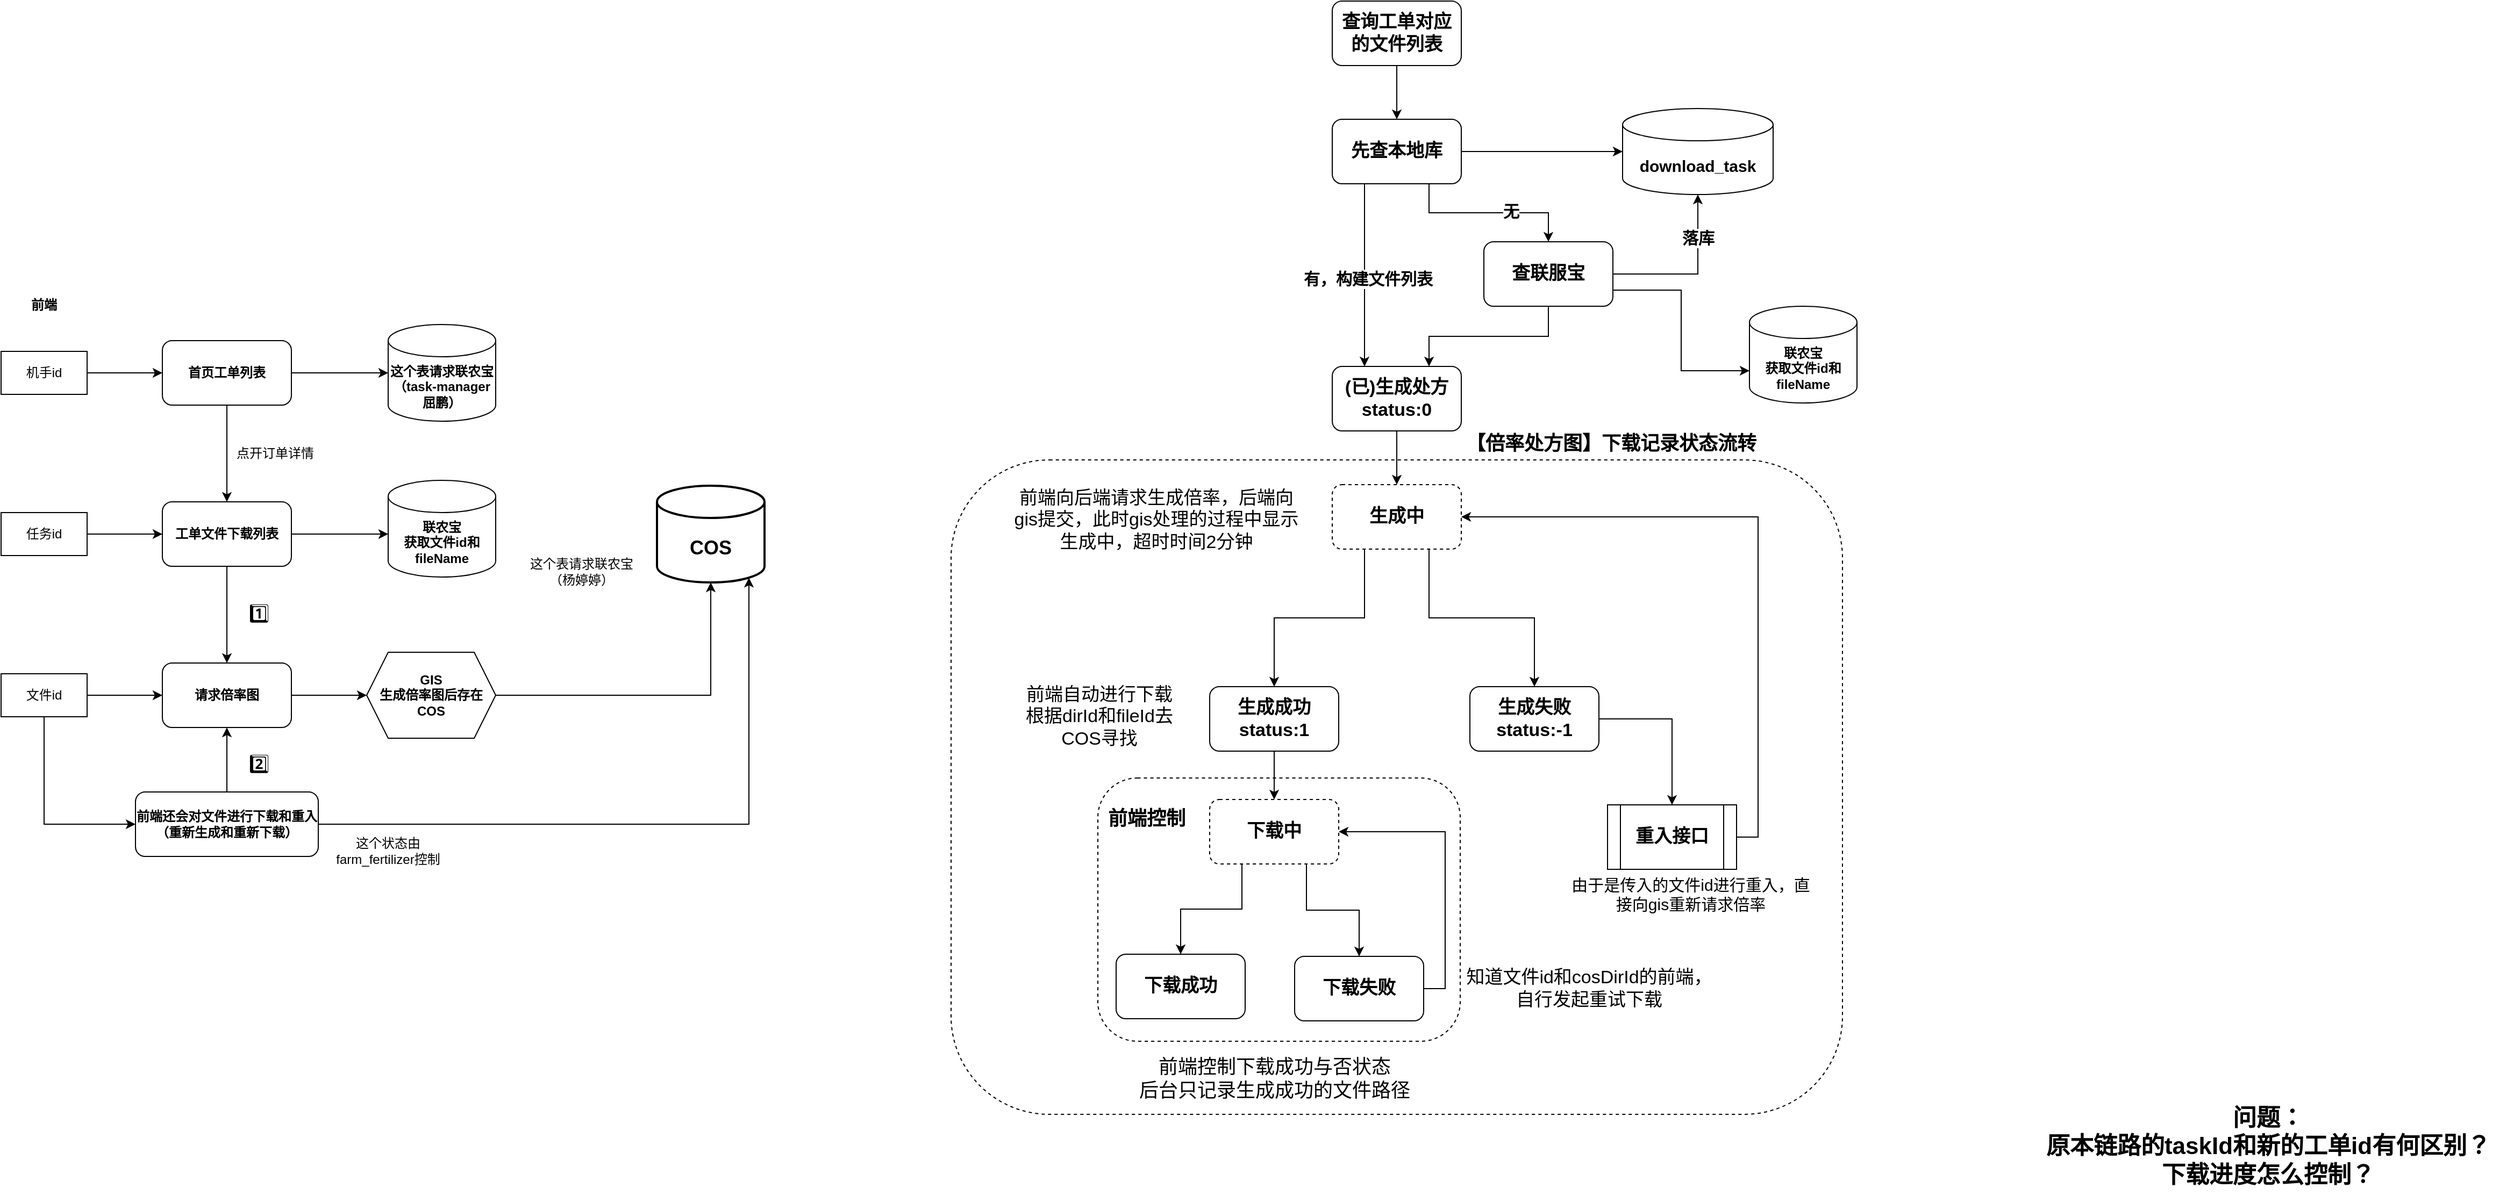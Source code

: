 <mxfile version="26.0.11">
  <diagram name="第 1 页" id="-bFmWnIOgYskP8WVXcl6">
    <mxGraphModel dx="1793" dy="1451" grid="0" gridSize="10" guides="1" tooltips="1" connect="1" arrows="1" fold="1" page="0" pageScale="1" pageWidth="827" pageHeight="1169" math="0" shadow="0">
      <root>
        <mxCell id="0" />
        <mxCell id="1" parent="0" />
        <mxCell id="Cx2d999oBa-6Gh2xM0pa-108" value="" style="rounded=1;whiteSpace=wrap;html=1;dashed=1;" parent="1" vertex="1">
          <mxGeometry x="1063.5" y="321" width="829" height="609" as="geometry" />
        </mxCell>
        <mxCell id="Cx2d999oBa-6Gh2xM0pa-79" value="" style="rounded=1;whiteSpace=wrap;html=1;dashed=1;" parent="1" vertex="1">
          <mxGeometry x="1200" y="617" width="337" height="245" as="geometry" />
        </mxCell>
        <mxCell id="Cx2d999oBa-6Gh2xM0pa-6" style="edgeStyle=orthogonalEdgeStyle;rounded=0;orthogonalLoop=1;jettySize=auto;html=1;exitX=0.5;exitY=1;exitDx=0;exitDy=0;entryX=0.5;entryY=0;entryDx=0;entryDy=0;" parent="1" source="Cx2d999oBa-6Gh2xM0pa-1" target="Cx2d999oBa-6Gh2xM0pa-5" edge="1">
          <mxGeometry relative="1" as="geometry" />
        </mxCell>
        <mxCell id="Cx2d999oBa-6Gh2xM0pa-1" value="首页工单列表" style="rounded=1;whiteSpace=wrap;html=1;fontStyle=1" parent="1" vertex="1">
          <mxGeometry x="330" y="210" width="120" height="60" as="geometry" />
        </mxCell>
        <mxCell id="Cx2d999oBa-6Gh2xM0pa-4" style="edgeStyle=orthogonalEdgeStyle;rounded=0;orthogonalLoop=1;jettySize=auto;html=1;exitX=1;exitY=0.5;exitDx=0;exitDy=0;entryX=0;entryY=0.5;entryDx=0;entryDy=0;" parent="1" source="Cx2d999oBa-6Gh2xM0pa-3" target="Cx2d999oBa-6Gh2xM0pa-1" edge="1">
          <mxGeometry relative="1" as="geometry" />
        </mxCell>
        <mxCell id="Cx2d999oBa-6Gh2xM0pa-3" value="机手id" style="rounded=0;whiteSpace=wrap;html=1;" parent="1" vertex="1">
          <mxGeometry x="180" y="220" width="80" height="40" as="geometry" />
        </mxCell>
        <mxCell id="Cx2d999oBa-6Gh2xM0pa-14" style="edgeStyle=orthogonalEdgeStyle;rounded=0;orthogonalLoop=1;jettySize=auto;html=1;exitX=1;exitY=0.5;exitDx=0;exitDy=0;" parent="1" source="Cx2d999oBa-6Gh2xM0pa-5" edge="1">
          <mxGeometry relative="1" as="geometry">
            <mxPoint x="540" y="390" as="targetPoint" />
          </mxGeometry>
        </mxCell>
        <mxCell id="Cx2d999oBa-6Gh2xM0pa-15" style="edgeStyle=orthogonalEdgeStyle;rounded=0;orthogonalLoop=1;jettySize=auto;html=1;exitX=0.5;exitY=1;exitDx=0;exitDy=0;" parent="1" source="Cx2d999oBa-6Gh2xM0pa-5" edge="1">
          <mxGeometry relative="1" as="geometry">
            <mxPoint x="390" y="510" as="targetPoint" />
          </mxGeometry>
        </mxCell>
        <mxCell id="Cx2d999oBa-6Gh2xM0pa-5" value="工单文件下载列表" style="rounded=1;whiteSpace=wrap;html=1;fontStyle=1" parent="1" vertex="1">
          <mxGeometry x="330" y="360" width="120" height="60" as="geometry" />
        </mxCell>
        <mxCell id="Cx2d999oBa-6Gh2xM0pa-7" value="点开订单详情" style="text;html=1;align=center;verticalAlign=middle;whiteSpace=wrap;rounded=0;" parent="1" vertex="1">
          <mxGeometry x="390" y="300" width="90" height="30" as="geometry" />
        </mxCell>
        <mxCell id="Cx2d999oBa-6Gh2xM0pa-9" style="edgeStyle=orthogonalEdgeStyle;rounded=0;orthogonalLoop=1;jettySize=auto;html=1;exitX=1;exitY=0.5;exitDx=0;exitDy=0;" parent="1" source="Cx2d999oBa-6Gh2xM0pa-8" target="Cx2d999oBa-6Gh2xM0pa-5" edge="1">
          <mxGeometry relative="1" as="geometry" />
        </mxCell>
        <mxCell id="Cx2d999oBa-6Gh2xM0pa-8" value="任务id" style="rounded=0;whiteSpace=wrap;html=1;" parent="1" vertex="1">
          <mxGeometry x="180" y="370" width="80" height="40" as="geometry" />
        </mxCell>
        <mxCell id="Cx2d999oBa-6Gh2xM0pa-11" value="这个表请求联农宝&lt;div&gt;（杨婷婷）&lt;/div&gt;" style="text;html=1;align=center;verticalAlign=middle;whiteSpace=wrap;rounded=0;" parent="1" vertex="1">
          <mxGeometry x="660" y="410" width="120" height="30" as="geometry" />
        </mxCell>
        <mxCell id="Cx2d999oBa-6Gh2xM0pa-18" style="edgeStyle=orthogonalEdgeStyle;rounded=0;orthogonalLoop=1;jettySize=auto;html=1;exitX=1;exitY=0.5;exitDx=0;exitDy=0;entryX=0;entryY=0.5;entryDx=0;entryDy=0;" parent="1" source="Cx2d999oBa-6Gh2xM0pa-16" target="Cx2d999oBa-6Gh2xM0pa-17" edge="1">
          <mxGeometry relative="1" as="geometry" />
        </mxCell>
        <mxCell id="Cx2d999oBa-6Gh2xM0pa-29" style="edgeStyle=orthogonalEdgeStyle;rounded=0;orthogonalLoop=1;jettySize=auto;html=1;exitX=0.5;exitY=1;exitDx=0;exitDy=0;entryX=0;entryY=0.5;entryDx=0;entryDy=0;" parent="1" source="Cx2d999oBa-6Gh2xM0pa-16" target="Cx2d999oBa-6Gh2xM0pa-28" edge="1">
          <mxGeometry relative="1" as="geometry" />
        </mxCell>
        <mxCell id="Cx2d999oBa-6Gh2xM0pa-16" value="文件id" style="rounded=0;whiteSpace=wrap;html=1;" parent="1" vertex="1">
          <mxGeometry x="180" y="520" width="80" height="40" as="geometry" />
        </mxCell>
        <mxCell id="Cx2d999oBa-6Gh2xM0pa-27" style="edgeStyle=orthogonalEdgeStyle;rounded=0;orthogonalLoop=1;jettySize=auto;html=1;exitX=1;exitY=0.5;exitDx=0;exitDy=0;" parent="1" source="Cx2d999oBa-6Gh2xM0pa-17" target="Cx2d999oBa-6Gh2xM0pa-26" edge="1">
          <mxGeometry relative="1" as="geometry" />
        </mxCell>
        <mxCell id="Cx2d999oBa-6Gh2xM0pa-17" value="请求倍率图" style="rounded=1;whiteSpace=wrap;html=1;fontStyle=1" parent="1" vertex="1">
          <mxGeometry x="330" y="510" width="120" height="60" as="geometry" />
        </mxCell>
        <mxCell id="Cx2d999oBa-6Gh2xM0pa-19" value="&lt;span style=&quot;font-weight: 700;&quot;&gt;联农宝&lt;/span&gt;&lt;div style=&quot;font-weight: 700;&quot;&gt;获取文件id和fileName&lt;/div&gt;" style="shape=cylinder3;whiteSpace=wrap;html=1;boundedLbl=1;backgroundOutline=1;size=15;" parent="1" vertex="1">
          <mxGeometry x="540" y="340" width="100" height="90" as="geometry" />
        </mxCell>
        <mxCell id="Cx2d999oBa-6Gh2xM0pa-22" value="这个表请求联农宝（task-manager&lt;div&gt;屈鹏）&lt;br&gt;&lt;/div&gt;" style="shape=cylinder3;whiteSpace=wrap;html=1;boundedLbl=1;backgroundOutline=1;size=15;fontStyle=1" parent="1" vertex="1">
          <mxGeometry x="540" y="195" width="100" height="90" as="geometry" />
        </mxCell>
        <mxCell id="Cx2d999oBa-6Gh2xM0pa-23" style="edgeStyle=orthogonalEdgeStyle;rounded=0;orthogonalLoop=1;jettySize=auto;html=1;exitX=1;exitY=0.5;exitDx=0;exitDy=0;entryX=0;entryY=0.5;entryDx=0;entryDy=0;entryPerimeter=0;" parent="1" source="Cx2d999oBa-6Gh2xM0pa-1" target="Cx2d999oBa-6Gh2xM0pa-22" edge="1">
          <mxGeometry relative="1" as="geometry" />
        </mxCell>
        <mxCell id="Cx2d999oBa-6Gh2xM0pa-25" value="COS" style="shape=cylinder3;whiteSpace=wrap;html=1;boundedLbl=1;backgroundOutline=1;size=15;fontStyle=1;strokeWidth=2;perimeterSpacing=0;fontSize=18;" parent="1" vertex="1">
          <mxGeometry x="790" y="345" width="100" height="90" as="geometry" />
        </mxCell>
        <mxCell id="Cx2d999oBa-6Gh2xM0pa-26" value="&lt;b&gt;GIS&lt;/b&gt;&lt;div&gt;&lt;b&gt;生成倍率图后存在COS&lt;/b&gt;&lt;/div&gt;" style="shape=hexagon;perimeter=hexagonPerimeter2;whiteSpace=wrap;html=1;fixedSize=1;" parent="1" vertex="1">
          <mxGeometry x="520" y="500" width="120" height="80" as="geometry" />
        </mxCell>
        <mxCell id="Cx2d999oBa-6Gh2xM0pa-33" style="edgeStyle=orthogonalEdgeStyle;rounded=0;orthogonalLoop=1;jettySize=auto;html=1;exitX=0.5;exitY=0;exitDx=0;exitDy=0;entryX=0.5;entryY=1;entryDx=0;entryDy=0;" parent="1" source="Cx2d999oBa-6Gh2xM0pa-28" target="Cx2d999oBa-6Gh2xM0pa-17" edge="1">
          <mxGeometry relative="1" as="geometry" />
        </mxCell>
        <mxCell id="Cx2d999oBa-6Gh2xM0pa-28" value="前端还会对文件进行下载和重入&lt;div&gt;（重新生成和重新下载）&lt;/div&gt;" style="rounded=1;whiteSpace=wrap;html=1;fontStyle=1" parent="1" vertex="1">
          <mxGeometry x="305" y="630" width="170" height="60" as="geometry" />
        </mxCell>
        <mxCell id="Cx2d999oBa-6Gh2xM0pa-30" value="这个状态由farm_fertilizer控制" style="text;html=1;align=center;verticalAlign=middle;whiteSpace=wrap;rounded=0;" parent="1" vertex="1">
          <mxGeometry x="490" y="670" width="100" height="30" as="geometry" />
        </mxCell>
        <mxCell id="Cx2d999oBa-6Gh2xM0pa-31" style="edgeStyle=orthogonalEdgeStyle;rounded=0;orthogonalLoop=1;jettySize=auto;html=1;exitX=1;exitY=0.5;exitDx=0;exitDy=0;entryX=0.5;entryY=1;entryDx=0;entryDy=0;entryPerimeter=0;" parent="1" source="Cx2d999oBa-6Gh2xM0pa-26" target="Cx2d999oBa-6Gh2xM0pa-25" edge="1">
          <mxGeometry relative="1" as="geometry" />
        </mxCell>
        <mxCell id="Cx2d999oBa-6Gh2xM0pa-34" style="edgeStyle=orthogonalEdgeStyle;rounded=0;orthogonalLoop=1;jettySize=auto;html=1;exitX=1;exitY=0.5;exitDx=0;exitDy=0;entryX=0.855;entryY=1;entryDx=0;entryDy=-4.35;entryPerimeter=0;" parent="1" source="Cx2d999oBa-6Gh2xM0pa-28" target="Cx2d999oBa-6Gh2xM0pa-25" edge="1">
          <mxGeometry relative="1" as="geometry" />
        </mxCell>
        <mxCell id="Cx2d999oBa-6Gh2xM0pa-35" value="&lt;font style=&quot;font-size: 17px;&quot;&gt;1️⃣&lt;/font&gt;" style="text;html=1;align=center;verticalAlign=middle;whiteSpace=wrap;rounded=0;" parent="1" vertex="1">
          <mxGeometry x="390" y="450" width="60" height="30" as="geometry" />
        </mxCell>
        <mxCell id="Cx2d999oBa-6Gh2xM0pa-36" value="&lt;font style=&quot;font-size: 17px;&quot;&gt;2️⃣&lt;/font&gt;" style="text;html=1;align=center;verticalAlign=middle;whiteSpace=wrap;rounded=0;" parent="1" vertex="1">
          <mxGeometry x="390" y="590" width="60" height="30" as="geometry" />
        </mxCell>
        <mxCell id="Cx2d999oBa-6Gh2xM0pa-37" value="前端" style="text;html=1;align=center;verticalAlign=middle;whiteSpace=wrap;rounded=0;fontStyle=1" parent="1" vertex="1">
          <mxGeometry x="190" y="162" width="60" height="30" as="geometry" />
        </mxCell>
        <mxCell id="Cx2d999oBa-6Gh2xM0pa-45" style="edgeStyle=orthogonalEdgeStyle;rounded=0;orthogonalLoop=1;jettySize=auto;html=1;exitX=0.5;exitY=1;exitDx=0;exitDy=0;entryX=0.5;entryY=0;entryDx=0;entryDy=0;" parent="1" source="Cx2d999oBa-6Gh2xM0pa-39" target="Cx2d999oBa-6Gh2xM0pa-42" edge="1">
          <mxGeometry relative="1" as="geometry" />
        </mxCell>
        <mxCell id="Cx2d999oBa-6Gh2xM0pa-39" value="&lt;font style=&quot;font-size: 17px;&quot;&gt;(已)生成处方&lt;/font&gt;&lt;div&gt;&lt;font style=&quot;font-size: 17px;&quot;&gt;status:0&lt;/font&gt;&lt;/div&gt;" style="rounded=1;whiteSpace=wrap;html=1;fontStyle=1" parent="1" vertex="1">
          <mxGeometry x="1418" y="234" width="120" height="60" as="geometry" />
        </mxCell>
        <mxCell id="Cx2d999oBa-6Gh2xM0pa-40" value="&lt;b&gt;&lt;font style=&quot;font-size: 18px;&quot;&gt;【倍率处方图】下载记录状态流转&lt;/font&gt;&lt;/b&gt;" style="text;html=1;align=center;verticalAlign=middle;whiteSpace=wrap;rounded=0;" parent="1" vertex="1">
          <mxGeometry x="1524" y="291" width="307" height="30" as="geometry" />
        </mxCell>
        <mxCell id="Cx2d999oBa-6Gh2xM0pa-49" style="edgeStyle=orthogonalEdgeStyle;rounded=0;orthogonalLoop=1;jettySize=auto;html=1;exitX=0.25;exitY=1;exitDx=0;exitDy=0;" parent="1" source="Cx2d999oBa-6Gh2xM0pa-42" target="Cx2d999oBa-6Gh2xM0pa-46" edge="1">
          <mxGeometry relative="1" as="geometry" />
        </mxCell>
        <mxCell id="Cx2d999oBa-6Gh2xM0pa-50" style="edgeStyle=orthogonalEdgeStyle;rounded=0;orthogonalLoop=1;jettySize=auto;html=1;exitX=0.75;exitY=1;exitDx=0;exitDy=0;entryX=0.5;entryY=0;entryDx=0;entryDy=0;" parent="1" source="Cx2d999oBa-6Gh2xM0pa-42" target="Cx2d999oBa-6Gh2xM0pa-48" edge="1">
          <mxGeometry relative="1" as="geometry" />
        </mxCell>
        <mxCell id="Cx2d999oBa-6Gh2xM0pa-42" value="&lt;font style=&quot;font-size: 17px;&quot;&gt;生成中&lt;/font&gt;" style="rounded=1;whiteSpace=wrap;html=1;fontStyle=1;dashed=1;" parent="1" vertex="1">
          <mxGeometry x="1418" y="344" width="120" height="60" as="geometry" />
        </mxCell>
        <mxCell id="Cx2d999oBa-6Gh2xM0pa-43" value="前端向后端请求生成倍率，后端向gis提交，此时gis处理的过程中显示生成中，超时时间2分钟" style="text;html=1;align=center;verticalAlign=middle;whiteSpace=wrap;rounded=0;fontSize=17;" parent="1" vertex="1">
          <mxGeometry x="1116" y="362" width="277" height="30" as="geometry" />
        </mxCell>
        <mxCell id="Cx2d999oBa-6Gh2xM0pa-58" style="edgeStyle=orthogonalEdgeStyle;rounded=0;orthogonalLoop=1;jettySize=auto;html=1;exitX=0.5;exitY=1;exitDx=0;exitDy=0;entryX=0.5;entryY=0;entryDx=0;entryDy=0;" parent="1" source="Cx2d999oBa-6Gh2xM0pa-46" target="Cx2d999oBa-6Gh2xM0pa-57" edge="1">
          <mxGeometry relative="1" as="geometry" />
        </mxCell>
        <mxCell id="Cx2d999oBa-6Gh2xM0pa-46" value="&lt;font style=&quot;font-size: 17px;&quot;&gt;生成成功&lt;/font&gt;&lt;div&gt;&lt;span style=&quot;font-size: 17px;&quot;&gt;status:1&lt;/span&gt;&lt;/div&gt;" style="rounded=1;whiteSpace=wrap;html=1;fontStyle=1" parent="1" vertex="1">
          <mxGeometry x="1304" y="532" width="120" height="60" as="geometry" />
        </mxCell>
        <mxCell id="Cx2d999oBa-6Gh2xM0pa-67" style="edgeStyle=orthogonalEdgeStyle;rounded=0;orthogonalLoop=1;jettySize=auto;html=1;exitX=1;exitY=0.5;exitDx=0;exitDy=0;entryX=0.5;entryY=0;entryDx=0;entryDy=0;" parent="1" source="Cx2d999oBa-6Gh2xM0pa-48" target="Cx2d999oBa-6Gh2xM0pa-66" edge="1">
          <mxGeometry relative="1" as="geometry" />
        </mxCell>
        <mxCell id="Cx2d999oBa-6Gh2xM0pa-48" value="&lt;font style=&quot;font-size: 17px;&quot;&gt;生成失败&lt;/font&gt;&lt;div&gt;&lt;font style=&quot;font-size: 17px;&quot;&gt;status:-1&lt;br&gt;&lt;/font&gt;&lt;/div&gt;" style="rounded=1;whiteSpace=wrap;html=1;fontStyle=1" parent="1" vertex="1">
          <mxGeometry x="1546" y="532" width="120" height="60" as="geometry" />
        </mxCell>
        <mxCell id="Cx2d999oBa-6Gh2xM0pa-51" value="前端自动进行下载&lt;br&gt;根据dirId和fileId去COS寻找" style="text;html=1;align=center;verticalAlign=middle;whiteSpace=wrap;rounded=0;fontSize=17;" parent="1" vertex="1">
          <mxGeometry x="1127" y="545" width="149" height="30" as="geometry" />
        </mxCell>
        <mxCell id="Cx2d999oBa-6Gh2xM0pa-52" value="&lt;font style=&quot;font-size: 17px;&quot;&gt;下载成功&lt;/font&gt;" style="rounded=1;whiteSpace=wrap;html=1;fontStyle=1" parent="1" vertex="1">
          <mxGeometry x="1217" y="781" width="120" height="60" as="geometry" />
        </mxCell>
        <mxCell id="Cx2d999oBa-6Gh2xM0pa-78" style="edgeStyle=orthogonalEdgeStyle;rounded=0;orthogonalLoop=1;jettySize=auto;html=1;exitX=1;exitY=0.5;exitDx=0;exitDy=0;entryX=1;entryY=0.5;entryDx=0;entryDy=0;" parent="1" source="Cx2d999oBa-6Gh2xM0pa-53" target="Cx2d999oBa-6Gh2xM0pa-57" edge="1">
          <mxGeometry relative="1" as="geometry" />
        </mxCell>
        <mxCell id="Cx2d999oBa-6Gh2xM0pa-53" value="&lt;font style=&quot;font-size: 17px;&quot;&gt;下载失败&lt;/font&gt;" style="rounded=1;whiteSpace=wrap;html=1;fontStyle=1" parent="1" vertex="1">
          <mxGeometry x="1383" y="783" width="120" height="60" as="geometry" />
        </mxCell>
        <mxCell id="Cx2d999oBa-6Gh2xM0pa-59" style="edgeStyle=orthogonalEdgeStyle;rounded=0;orthogonalLoop=1;jettySize=auto;html=1;exitX=0.25;exitY=1;exitDx=0;exitDy=0;entryX=0.5;entryY=0;entryDx=0;entryDy=0;" parent="1" source="Cx2d999oBa-6Gh2xM0pa-57" target="Cx2d999oBa-6Gh2xM0pa-52" edge="1">
          <mxGeometry relative="1" as="geometry" />
        </mxCell>
        <mxCell id="Cx2d999oBa-6Gh2xM0pa-60" style="edgeStyle=orthogonalEdgeStyle;rounded=0;orthogonalLoop=1;jettySize=auto;html=1;exitX=0.75;exitY=1;exitDx=0;exitDy=0;entryX=0.5;entryY=0;entryDx=0;entryDy=0;" parent="1" source="Cx2d999oBa-6Gh2xM0pa-57" target="Cx2d999oBa-6Gh2xM0pa-53" edge="1">
          <mxGeometry relative="1" as="geometry" />
        </mxCell>
        <mxCell id="Cx2d999oBa-6Gh2xM0pa-57" value="&lt;font style=&quot;font-size: 17px;&quot;&gt;下载中&lt;/font&gt;" style="rounded=1;whiteSpace=wrap;html=1;fontStyle=1;dashed=1;" parent="1" vertex="1">
          <mxGeometry x="1304" y="637" width="120" height="60" as="geometry" />
        </mxCell>
        <mxCell id="Cx2d999oBa-6Gh2xM0pa-77" style="edgeStyle=orthogonalEdgeStyle;rounded=0;orthogonalLoop=1;jettySize=auto;html=1;exitX=1;exitY=0.5;exitDx=0;exitDy=0;entryX=1;entryY=0.5;entryDx=0;entryDy=0;" parent="1" source="Cx2d999oBa-6Gh2xM0pa-66" target="Cx2d999oBa-6Gh2xM0pa-42" edge="1">
          <mxGeometry relative="1" as="geometry" />
        </mxCell>
        <mxCell id="Cx2d999oBa-6Gh2xM0pa-66" value="&lt;span style=&quot;font-size: 17px; font-weight: 700;&quot;&gt;重入接口&lt;/span&gt;" style="shape=process;whiteSpace=wrap;html=1;backgroundOutline=1;" parent="1" vertex="1">
          <mxGeometry x="1674" y="642" width="120" height="60" as="geometry" />
        </mxCell>
        <mxCell id="Cx2d999oBa-6Gh2xM0pa-75" value="由于是传入的文件id进行重入，直接向gis重新请求倍率" style="text;html=1;align=center;verticalAlign=middle;whiteSpace=wrap;rounded=0;fontSize=15;" parent="1" vertex="1">
          <mxGeometry x="1639" y="710" width="225" height="30" as="geometry" />
        </mxCell>
        <mxCell id="Cx2d999oBa-6Gh2xM0pa-76" value="知道文件id和cosDirId的前端，自行发起重试下载" style="text;html=1;align=center;verticalAlign=middle;whiteSpace=wrap;rounded=0;fontSize=17;" parent="1" vertex="1">
          <mxGeometry x="1537" y="798" width="240" height="30" as="geometry" />
        </mxCell>
        <mxCell id="Cx2d999oBa-6Gh2xM0pa-80" value="&lt;font style=&quot;font-size: 18px;&quot;&gt;前端控制下载成功与否状态&lt;/font&gt;&lt;div&gt;&lt;font style=&quot;font-size: 18px;&quot;&gt;后台只记录生成成功的文件路径&lt;/font&gt;&lt;/div&gt;" style="text;html=1;align=center;verticalAlign=middle;resizable=0;points=[];autosize=1;strokeColor=none;fillColor=none;" parent="1" vertex="1">
          <mxGeometry x="1229" y="869" width="270" height="55" as="geometry" />
        </mxCell>
        <mxCell id="Cx2d999oBa-6Gh2xM0pa-82" value="&lt;span style=&quot;font-size: 18px;&quot;&gt;前端控制&lt;/span&gt;" style="text;html=1;align=center;verticalAlign=middle;resizable=0;points=[];autosize=1;strokeColor=none;fillColor=none;fontStyle=1" parent="1" vertex="1">
          <mxGeometry x="1200" y="638" width="90" height="34" as="geometry" />
        </mxCell>
        <mxCell id="Cx2d999oBa-6Gh2xM0pa-83" value="&lt;b&gt;&lt;font style=&quot;font-size: 22px;&quot;&gt;问题：&lt;/font&gt;&lt;/b&gt;&lt;div&gt;&lt;b&gt;&lt;font style=&quot;font-size: 22px;&quot;&gt;原本链路的taskId和新的工单id有何区别？&lt;/font&gt;&lt;/b&gt;&lt;/div&gt;&lt;div&gt;&lt;b&gt;&lt;font style=&quot;font-size: 22px;&quot;&gt;下载进度怎么控制？&lt;/font&gt;&lt;/b&gt;&lt;/div&gt;" style="text;html=1;align=center;verticalAlign=middle;resizable=0;points=[];autosize=1;strokeColor=none;fillColor=none;" parent="1" vertex="1">
          <mxGeometry x="2072" y="914" width="431" height="91" as="geometry" />
        </mxCell>
        <mxCell id="Cx2d999oBa-6Gh2xM0pa-93" style="edgeStyle=orthogonalEdgeStyle;rounded=0;orthogonalLoop=1;jettySize=auto;html=1;exitX=0.5;exitY=1;exitDx=0;exitDy=0;entryX=0.5;entryY=0;entryDx=0;entryDy=0;" parent="1" source="Cx2d999oBa-6Gh2xM0pa-85" target="Cx2d999oBa-6Gh2xM0pa-90" edge="1">
          <mxGeometry relative="1" as="geometry" />
        </mxCell>
        <mxCell id="Cx2d999oBa-6Gh2xM0pa-85" value="&lt;span style=&quot;font-size: 17px;&quot;&gt;查询工单对应的文件列表&lt;/span&gt;" style="rounded=1;whiteSpace=wrap;html=1;fontStyle=1;" parent="1" vertex="1">
          <mxGeometry x="1418" y="-106" width="120" height="60" as="geometry" />
        </mxCell>
        <mxCell id="Cx2d999oBa-6Gh2xM0pa-88" value="&lt;b&gt;&lt;font style=&quot;font-size: 15px;&quot;&gt;download_task&lt;/font&gt;&lt;/b&gt;" style="shape=cylinder3;whiteSpace=wrap;html=1;boundedLbl=1;backgroundOutline=1;size=15;" parent="1" vertex="1">
          <mxGeometry x="1688" y="-6" width="140" height="80" as="geometry" />
        </mxCell>
        <mxCell id="Cx2d999oBa-6Gh2xM0pa-91" style="edgeStyle=orthogonalEdgeStyle;rounded=0;orthogonalLoop=1;jettySize=auto;html=1;exitX=1;exitY=0.5;exitDx=0;exitDy=0;" parent="1" source="Cx2d999oBa-6Gh2xM0pa-90" target="Cx2d999oBa-6Gh2xM0pa-88" edge="1">
          <mxGeometry relative="1" as="geometry" />
        </mxCell>
        <mxCell id="Cx2d999oBa-6Gh2xM0pa-95" style="edgeStyle=orthogonalEdgeStyle;rounded=0;orthogonalLoop=1;jettySize=auto;html=1;exitX=0.75;exitY=1;exitDx=0;exitDy=0;entryX=0.5;entryY=0;entryDx=0;entryDy=0;" parent="1" source="Cx2d999oBa-6Gh2xM0pa-90" target="Cx2d999oBa-6Gh2xM0pa-94" edge="1">
          <mxGeometry relative="1" as="geometry" />
        </mxCell>
        <mxCell id="Cx2d999oBa-6Gh2xM0pa-102" style="edgeStyle=orthogonalEdgeStyle;rounded=0;orthogonalLoop=1;jettySize=auto;html=1;exitX=0.25;exitY=1;exitDx=0;exitDy=0;entryX=0.25;entryY=0;entryDx=0;entryDy=0;" parent="1" source="Cx2d999oBa-6Gh2xM0pa-90" target="Cx2d999oBa-6Gh2xM0pa-39" edge="1">
          <mxGeometry relative="1" as="geometry" />
        </mxCell>
        <mxCell id="Cx2d999oBa-6Gh2xM0pa-103" value="&lt;span style=&quot;font-size: 15px; font-weight: 700;&quot;&gt;有，构建文件列表&lt;/span&gt;" style="edgeLabel;html=1;align=center;verticalAlign=middle;resizable=0;points=[];" parent="Cx2d999oBa-6Gh2xM0pa-102" vertex="1" connectable="0">
          <mxGeometry x="0.017" y="3" relative="1" as="geometry">
            <mxPoint y="1" as="offset" />
          </mxGeometry>
        </mxCell>
        <mxCell id="Cx2d999oBa-6Gh2xM0pa-90" value="&lt;span style=&quot;font-size: 17px;&quot;&gt;先查本地库&lt;/span&gt;" style="rounded=1;whiteSpace=wrap;html=1;fontStyle=1;" parent="1" vertex="1">
          <mxGeometry x="1418" y="4" width="120" height="60" as="geometry" />
        </mxCell>
        <mxCell id="Cx2d999oBa-6Gh2xM0pa-96" style="edgeStyle=orthogonalEdgeStyle;rounded=0;orthogonalLoop=1;jettySize=auto;html=1;exitX=0.5;exitY=1;exitDx=0;exitDy=0;entryX=0.75;entryY=0;entryDx=0;entryDy=0;" parent="1" source="Cx2d999oBa-6Gh2xM0pa-94" target="Cx2d999oBa-6Gh2xM0pa-39" edge="1">
          <mxGeometry relative="1" as="geometry" />
        </mxCell>
        <mxCell id="Cx2d999oBa-6Gh2xM0pa-94" value="&lt;span style=&quot;font-size: 17px;&quot;&gt;查联服宝&lt;/span&gt;" style="rounded=1;whiteSpace=wrap;html=1;fontStyle=1;" parent="1" vertex="1">
          <mxGeometry x="1559" y="118" width="120" height="60" as="geometry" />
        </mxCell>
        <mxCell id="Cx2d999oBa-6Gh2xM0pa-104" style="edgeStyle=orthogonalEdgeStyle;rounded=0;orthogonalLoop=1;jettySize=auto;html=1;exitX=1;exitY=0.5;exitDx=0;exitDy=0;entryX=0.5;entryY=1;entryDx=0;entryDy=0;entryPerimeter=0;" parent="1" source="Cx2d999oBa-6Gh2xM0pa-94" target="Cx2d999oBa-6Gh2xM0pa-88" edge="1">
          <mxGeometry relative="1" as="geometry" />
        </mxCell>
        <mxCell id="Cx2d999oBa-6Gh2xM0pa-106" value="&lt;span style=&quot;font-weight: 700;&quot;&gt;联农宝&lt;/span&gt;&lt;div style=&quot;font-weight: 700;&quot;&gt;获取文件id和fileName&lt;/div&gt;" style="shape=cylinder3;whiteSpace=wrap;html=1;boundedLbl=1;backgroundOutline=1;size=15;" parent="1" vertex="1">
          <mxGeometry x="1806" y="178" width="100" height="90" as="geometry" />
        </mxCell>
        <mxCell id="Cx2d999oBa-6Gh2xM0pa-107" style="edgeStyle=orthogonalEdgeStyle;rounded=0;orthogonalLoop=1;jettySize=auto;html=1;exitX=1;exitY=0.75;exitDx=0;exitDy=0;entryX=0;entryY=0;entryDx=0;entryDy=60;entryPerimeter=0;" parent="1" source="Cx2d999oBa-6Gh2xM0pa-94" target="Cx2d999oBa-6Gh2xM0pa-106" edge="1">
          <mxGeometry relative="1" as="geometry" />
        </mxCell>
        <mxCell id="k1cwX3oe2e0WDFxTBl-p-2" value="&lt;span style=&quot;font-size: 15px; font-weight: 700;&quot;&gt;无&lt;/span&gt;" style="edgeLabel;html=1;align=center;verticalAlign=middle;resizable=0;points=[];" vertex="1" connectable="0" parent="1">
          <mxGeometry x="1584" y="89.0" as="geometry" />
        </mxCell>
        <mxCell id="k1cwX3oe2e0WDFxTBl-p-3" value="&lt;span style=&quot;font-size: 15px; font-weight: 700;&quot;&gt;落库&lt;/span&gt;" style="edgeLabel;html=1;align=center;verticalAlign=middle;resizable=0;points=[];" vertex="1" connectable="0" parent="1">
          <mxGeometry x="1758" y="114.0" as="geometry" />
        </mxCell>
      </root>
    </mxGraphModel>
  </diagram>
</mxfile>
